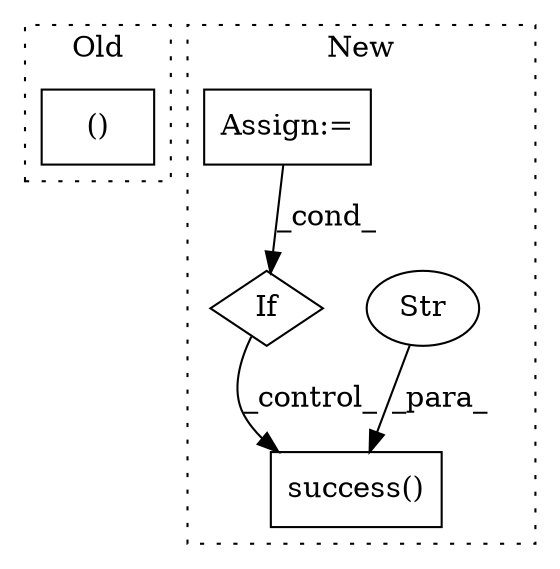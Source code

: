 digraph G {
subgraph cluster0 {
1 [label="()" a="54" s="5579" l="13" shape="box"];
label = "Old";
style="dotted";
}
subgraph cluster1 {
2 [label="success()" a="75" s="6038,6065" l="15,1" shape="box"];
3 [label="If" a="96" s="6007" l="3" shape="diamond"];
4 [label="Str" a="66" s="6053" l="12" shape="ellipse"];
5 [label="Assign:=" a="68" s="5901" l="3" shape="box"];
label = "New";
style="dotted";
}
3 -> 2 [label="_control_"];
4 -> 2 [label="_para_"];
5 -> 3 [label="_cond_"];
}